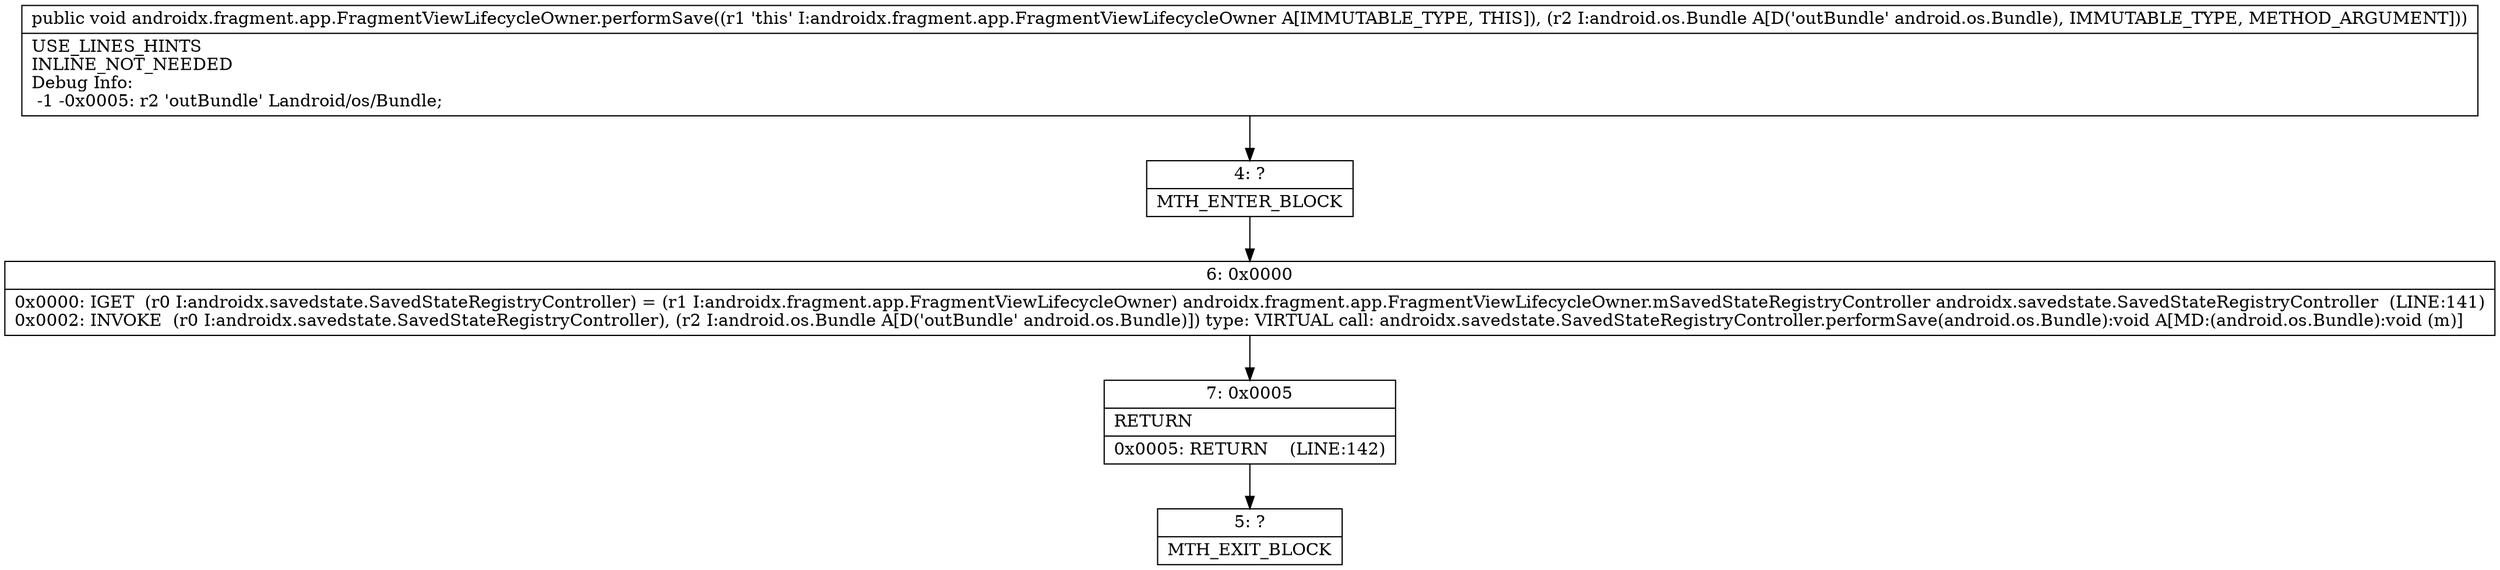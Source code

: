 digraph "CFG forandroidx.fragment.app.FragmentViewLifecycleOwner.performSave(Landroid\/os\/Bundle;)V" {
Node_4 [shape=record,label="{4\:\ ?|MTH_ENTER_BLOCK\l}"];
Node_6 [shape=record,label="{6\:\ 0x0000|0x0000: IGET  (r0 I:androidx.savedstate.SavedStateRegistryController) = (r1 I:androidx.fragment.app.FragmentViewLifecycleOwner) androidx.fragment.app.FragmentViewLifecycleOwner.mSavedStateRegistryController androidx.savedstate.SavedStateRegistryController  (LINE:141)\l0x0002: INVOKE  (r0 I:androidx.savedstate.SavedStateRegistryController), (r2 I:android.os.Bundle A[D('outBundle' android.os.Bundle)]) type: VIRTUAL call: androidx.savedstate.SavedStateRegistryController.performSave(android.os.Bundle):void A[MD:(android.os.Bundle):void (m)]\l}"];
Node_7 [shape=record,label="{7\:\ 0x0005|RETURN\l|0x0005: RETURN    (LINE:142)\l}"];
Node_5 [shape=record,label="{5\:\ ?|MTH_EXIT_BLOCK\l}"];
MethodNode[shape=record,label="{public void androidx.fragment.app.FragmentViewLifecycleOwner.performSave((r1 'this' I:androidx.fragment.app.FragmentViewLifecycleOwner A[IMMUTABLE_TYPE, THIS]), (r2 I:android.os.Bundle A[D('outBundle' android.os.Bundle), IMMUTABLE_TYPE, METHOD_ARGUMENT]))  | USE_LINES_HINTS\lINLINE_NOT_NEEDED\lDebug Info:\l  \-1 \-0x0005: r2 'outBundle' Landroid\/os\/Bundle;\l}"];
MethodNode -> Node_4;Node_4 -> Node_6;
Node_6 -> Node_7;
Node_7 -> Node_5;
}

